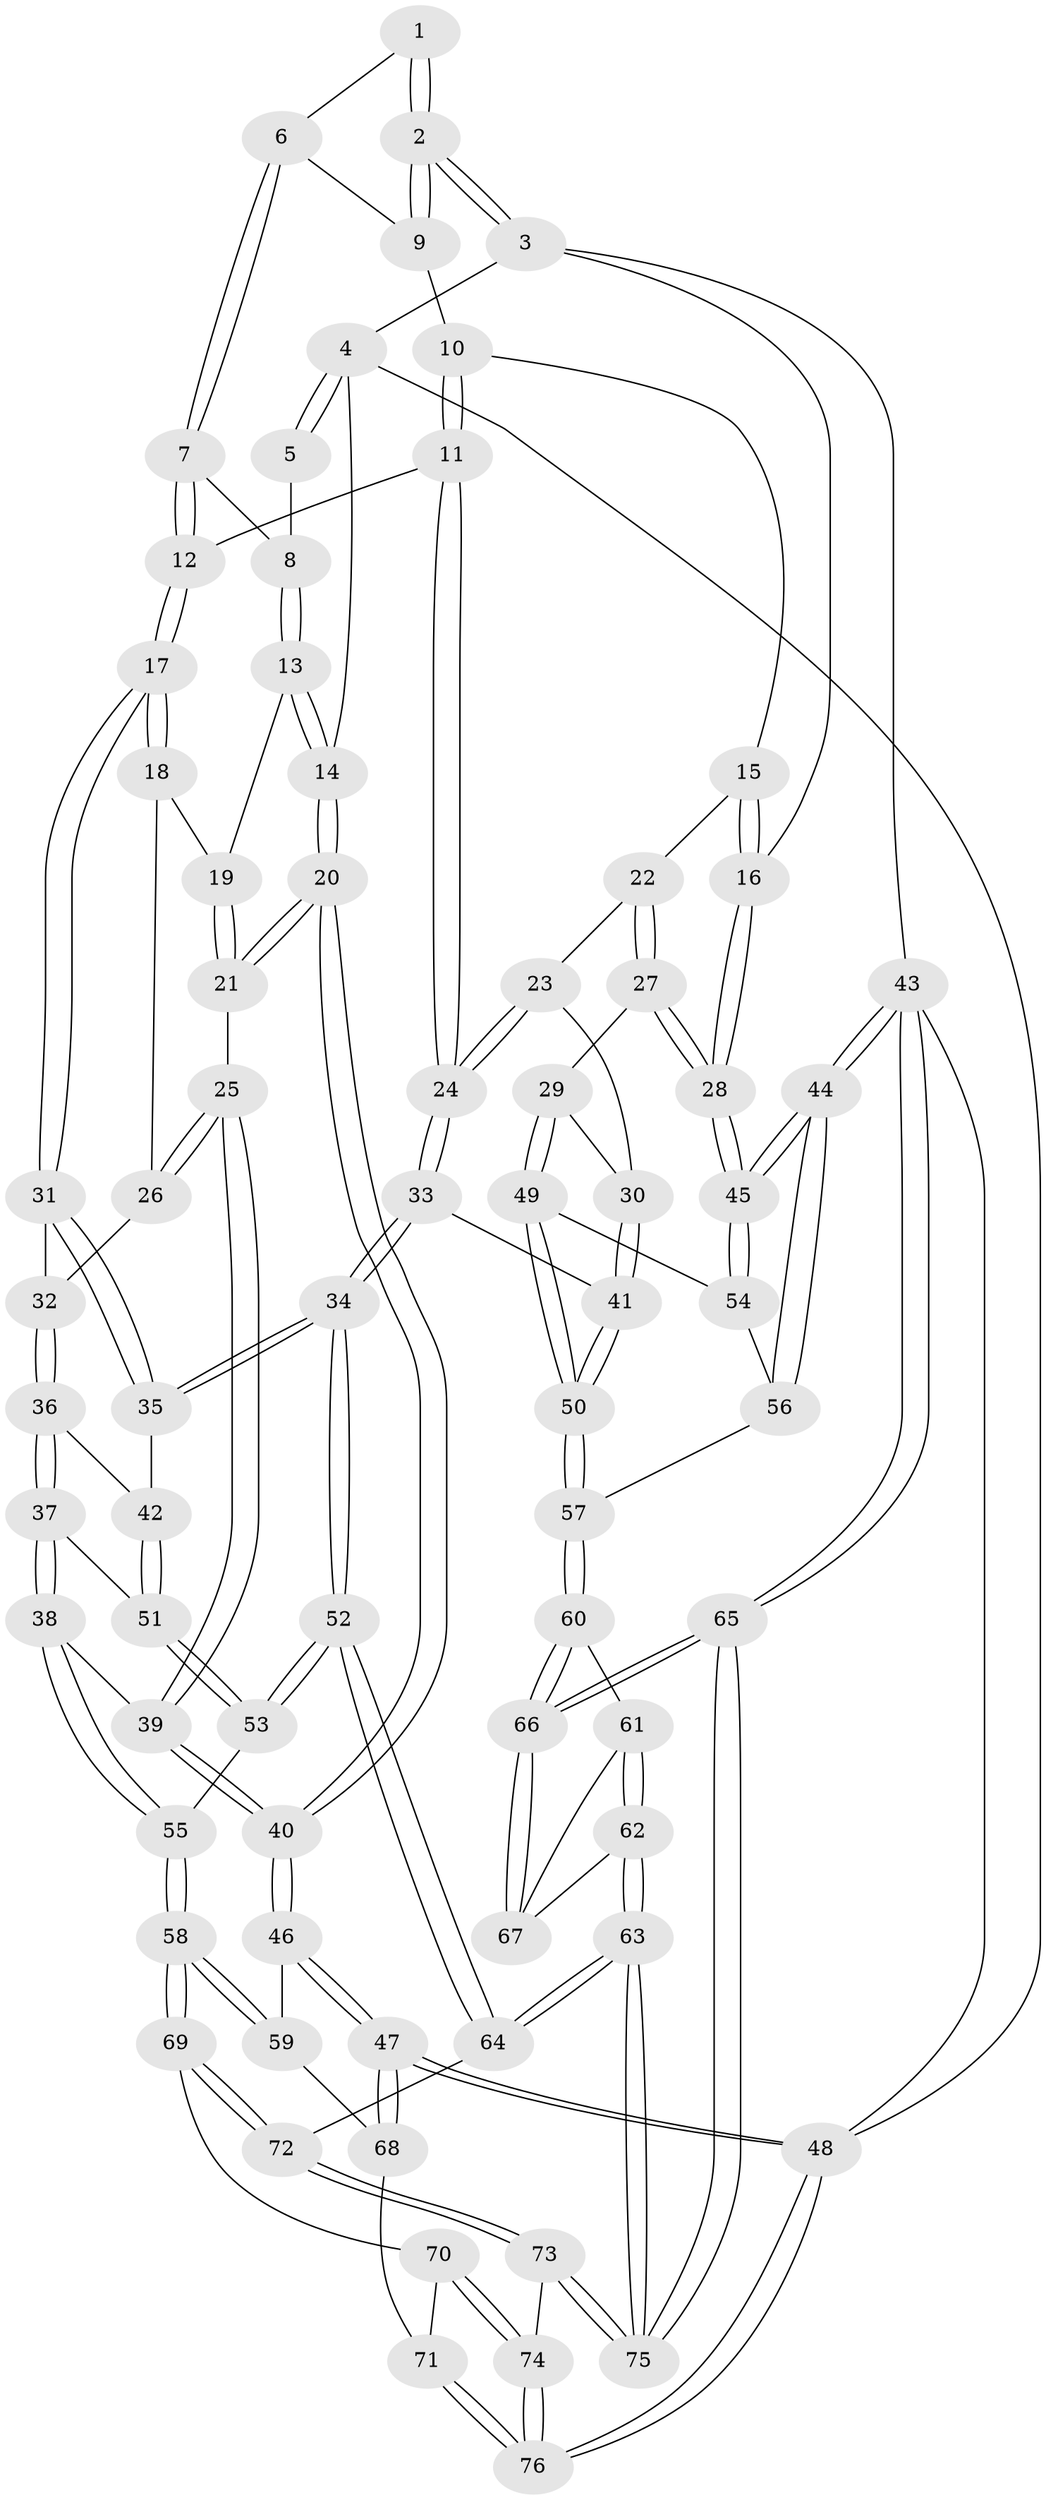 // coarse degree distribution, {3: 0.047619047619047616, 4: 0.5, 5: 0.38095238095238093, 6: 0.07142857142857142}
// Generated by graph-tools (version 1.1) at 2025/42/03/06/25 10:42:29]
// undirected, 76 vertices, 187 edges
graph export_dot {
graph [start="1"]
  node [color=gray90,style=filled];
  1 [pos="+0.5815131286911388+0"];
  2 [pos="+1+0"];
  3 [pos="+1+0"];
  4 [pos="+0+0"];
  5 [pos="+0.42198325171242357+0"];
  6 [pos="+0.6021413991894986+0.13247822661458333"];
  7 [pos="+0.4986684819035927+0.1649388311817114"];
  8 [pos="+0.4294290765935944+0.13500522648582"];
  9 [pos="+0.6890065991948666+0.13368270146391467"];
  10 [pos="+0.7224830992547832+0.2243566918021671"];
  11 [pos="+0.5453115901468267+0.3503918163403975"];
  12 [pos="+0.5406927469897692+0.3482574286640358"];
  13 [pos="+0.3419808923931141+0.1700773397517236"];
  14 [pos="+0+0"];
  15 [pos="+0.7590087569240731+0.28271717594351053"];
  16 [pos="+1+0"];
  17 [pos="+0.5085620375036866+0.3712272340309853"];
  18 [pos="+0.3180268270467001+0.28177501628619295"];
  19 [pos="+0.33500871117169784+0.18140909881957723"];
  20 [pos="+0+0.2178553134627461"];
  21 [pos="+0.03290555877485994+0.2654812070875511"];
  22 [pos="+0.7675366150737706+0.32009433742378923"];
  23 [pos="+0.7605117036181578+0.33122504794043167"];
  24 [pos="+0.6359173724801722+0.4117483604063091"];
  25 [pos="+0.22400056001177357+0.37870036551888536"];
  26 [pos="+0.2931866778446378+0.35711680857112443"];
  27 [pos="+1+0.363491776423648"];
  28 [pos="+1+0.34663507711403774"];
  29 [pos="+0.9830636555303379+0.4469570510290818"];
  30 [pos="+0.8036838837661581+0.4550207817562453"];
  31 [pos="+0.45437888836500906+0.42412601194864646"];
  32 [pos="+0.3124318169512124+0.37743066069190484"];
  33 [pos="+0.6624267544980845+0.5857945844130835"];
  34 [pos="+0.6130540347331761+0.6142935915090153"];
  35 [pos="+0.44802717047471513+0.5235362217093025"];
  36 [pos="+0.3243323322378879+0.5329613740040424"];
  37 [pos="+0.24377309216125767+0.5836762201247696"];
  38 [pos="+0.20698702061725746+0.5999639240218974"];
  39 [pos="+0.15621344762492942+0.5592865530009058"];
  40 [pos="+0+0.5228096982407112"];
  41 [pos="+0.71825745569939+0.59535394065079"];
  42 [pos="+0.4191521067429892+0.5388009787963612"];
  43 [pos="+1+1"];
  44 [pos="+1+1"];
  45 [pos="+1+0.7619472941276643"];
  46 [pos="+0+0.5996431207788592"];
  47 [pos="+0+0.7701123448522107"];
  48 [pos="+0+1"];
  49 [pos="+0.8580366861460074+0.5966844308265016"];
  50 [pos="+0.7638156878283501+0.6211821446113757"];
  51 [pos="+0.4010141488293909+0.641890318409789"];
  52 [pos="+0.5288845219586197+0.7760098739320817"];
  53 [pos="+0.40222901391989+0.650465231223426"];
  54 [pos="+0.9305745875558019+0.6473054942032479"];
  55 [pos="+0.2341666094126567+0.733478098537329"];
  56 [pos="+0.8831245263653531+0.7400280979859243"];
  57 [pos="+0.7789075416528701+0.6711646122038325"];
  58 [pos="+0.23339997131733092+0.7547548370533468"];
  59 [pos="+0.11692684465344122+0.7542379622975798"];
  60 [pos="+0.7747976100147634+0.7103135043351605"];
  61 [pos="+0.7403527994812891+0.7528948874287864"];
  62 [pos="+0.5766775789280227+0.8068760119235064"];
  63 [pos="+0.5448008770904907+0.8096991358734263"];
  64 [pos="+0.5264450055391968+0.7915386465501637"];
  65 [pos="+1+1"];
  66 [pos="+0.8468315173505124+0.9415796135582071"];
  67 [pos="+0.7206072536513067+0.8106352584622749"];
  68 [pos="+0.040313694057576274+0.8203611124747702"];
  69 [pos="+0.24191345375910536+0.77556170925632"];
  70 [pos="+0.2362880902971367+0.7915951771581796"];
  71 [pos="+0.094677620355082+0.879405538878047"];
  72 [pos="+0.4523214910692555+0.8231937839811219"];
  73 [pos="+0.2917372329998156+1"];
  74 [pos="+0.25448832312679415+1"];
  75 [pos="+0.7751684336477606+1"];
  76 [pos="+0+1"];
  1 -- 2;
  1 -- 2;
  1 -- 6;
  2 -- 3;
  2 -- 3;
  2 -- 9;
  2 -- 9;
  3 -- 4;
  3 -- 16;
  3 -- 43;
  4 -- 5;
  4 -- 5;
  4 -- 14;
  4 -- 48;
  5 -- 8;
  6 -- 7;
  6 -- 7;
  6 -- 9;
  7 -- 8;
  7 -- 12;
  7 -- 12;
  8 -- 13;
  8 -- 13;
  9 -- 10;
  10 -- 11;
  10 -- 11;
  10 -- 15;
  11 -- 12;
  11 -- 24;
  11 -- 24;
  12 -- 17;
  12 -- 17;
  13 -- 14;
  13 -- 14;
  13 -- 19;
  14 -- 20;
  14 -- 20;
  15 -- 16;
  15 -- 16;
  15 -- 22;
  16 -- 28;
  16 -- 28;
  17 -- 18;
  17 -- 18;
  17 -- 31;
  17 -- 31;
  18 -- 19;
  18 -- 26;
  19 -- 21;
  19 -- 21;
  20 -- 21;
  20 -- 21;
  20 -- 40;
  20 -- 40;
  21 -- 25;
  22 -- 23;
  22 -- 27;
  22 -- 27;
  23 -- 24;
  23 -- 24;
  23 -- 30;
  24 -- 33;
  24 -- 33;
  25 -- 26;
  25 -- 26;
  25 -- 39;
  25 -- 39;
  26 -- 32;
  27 -- 28;
  27 -- 28;
  27 -- 29;
  28 -- 45;
  28 -- 45;
  29 -- 30;
  29 -- 49;
  29 -- 49;
  30 -- 41;
  30 -- 41;
  31 -- 32;
  31 -- 35;
  31 -- 35;
  32 -- 36;
  32 -- 36;
  33 -- 34;
  33 -- 34;
  33 -- 41;
  34 -- 35;
  34 -- 35;
  34 -- 52;
  34 -- 52;
  35 -- 42;
  36 -- 37;
  36 -- 37;
  36 -- 42;
  37 -- 38;
  37 -- 38;
  37 -- 51;
  38 -- 39;
  38 -- 55;
  38 -- 55;
  39 -- 40;
  39 -- 40;
  40 -- 46;
  40 -- 46;
  41 -- 50;
  41 -- 50;
  42 -- 51;
  42 -- 51;
  43 -- 44;
  43 -- 44;
  43 -- 65;
  43 -- 65;
  43 -- 48;
  44 -- 45;
  44 -- 45;
  44 -- 56;
  44 -- 56;
  45 -- 54;
  45 -- 54;
  46 -- 47;
  46 -- 47;
  46 -- 59;
  47 -- 48;
  47 -- 48;
  47 -- 68;
  47 -- 68;
  48 -- 76;
  48 -- 76;
  49 -- 50;
  49 -- 50;
  49 -- 54;
  50 -- 57;
  50 -- 57;
  51 -- 53;
  51 -- 53;
  52 -- 53;
  52 -- 53;
  52 -- 64;
  52 -- 64;
  53 -- 55;
  54 -- 56;
  55 -- 58;
  55 -- 58;
  56 -- 57;
  57 -- 60;
  57 -- 60;
  58 -- 59;
  58 -- 59;
  58 -- 69;
  58 -- 69;
  59 -- 68;
  60 -- 61;
  60 -- 66;
  60 -- 66;
  61 -- 62;
  61 -- 62;
  61 -- 67;
  62 -- 63;
  62 -- 63;
  62 -- 67;
  63 -- 64;
  63 -- 64;
  63 -- 75;
  63 -- 75;
  64 -- 72;
  65 -- 66;
  65 -- 66;
  65 -- 75;
  65 -- 75;
  66 -- 67;
  66 -- 67;
  68 -- 71;
  69 -- 70;
  69 -- 72;
  69 -- 72;
  70 -- 71;
  70 -- 74;
  70 -- 74;
  71 -- 76;
  71 -- 76;
  72 -- 73;
  72 -- 73;
  73 -- 74;
  73 -- 75;
  73 -- 75;
  74 -- 76;
  74 -- 76;
}
